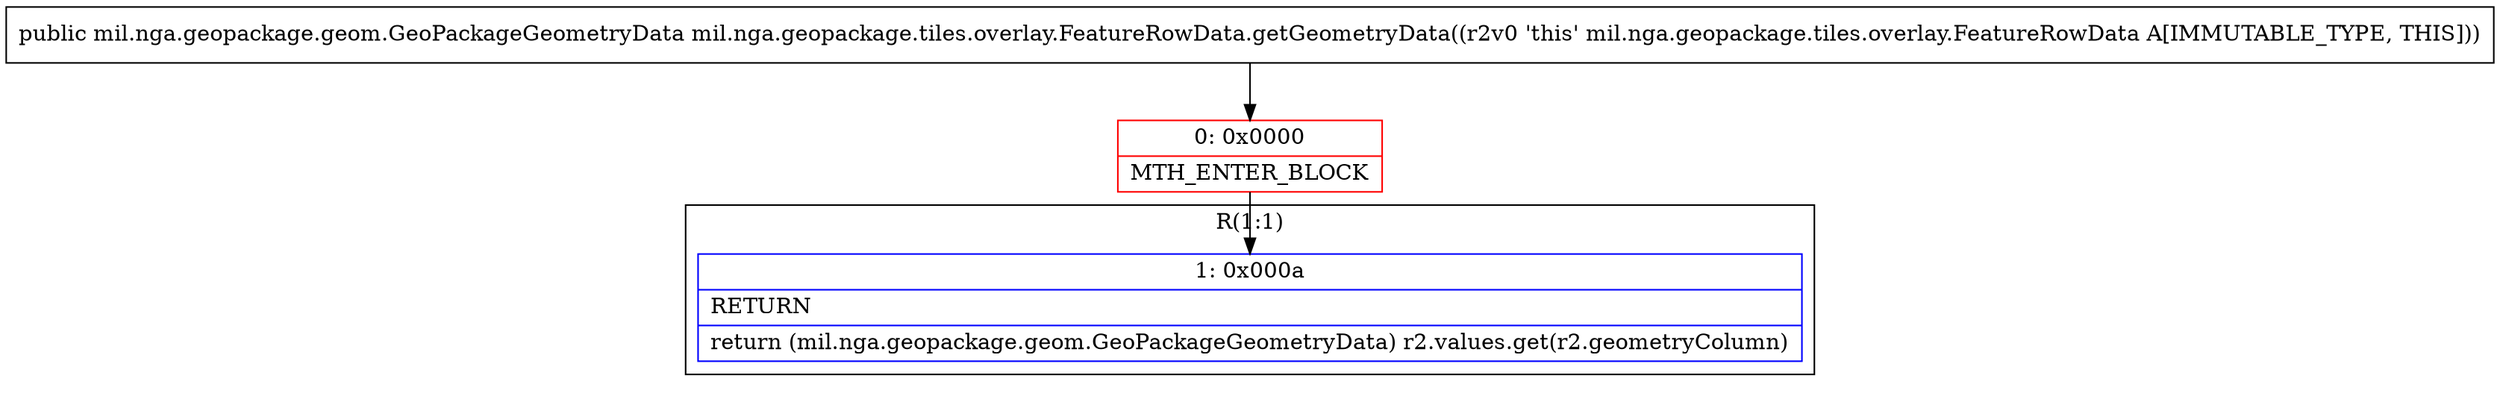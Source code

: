 digraph "CFG formil.nga.geopackage.tiles.overlay.FeatureRowData.getGeometryData()Lmil\/nga\/geopackage\/geom\/GeoPackageGeometryData;" {
subgraph cluster_Region_1067847847 {
label = "R(1:1)";
node [shape=record,color=blue];
Node_1 [shape=record,label="{1\:\ 0x000a|RETURN\l|return (mil.nga.geopackage.geom.GeoPackageGeometryData) r2.values.get(r2.geometryColumn)\l}"];
}
Node_0 [shape=record,color=red,label="{0\:\ 0x0000|MTH_ENTER_BLOCK\l}"];
MethodNode[shape=record,label="{public mil.nga.geopackage.geom.GeoPackageGeometryData mil.nga.geopackage.tiles.overlay.FeatureRowData.getGeometryData((r2v0 'this' mil.nga.geopackage.tiles.overlay.FeatureRowData A[IMMUTABLE_TYPE, THIS])) }"];
MethodNode -> Node_0;
Node_0 -> Node_1;
}

